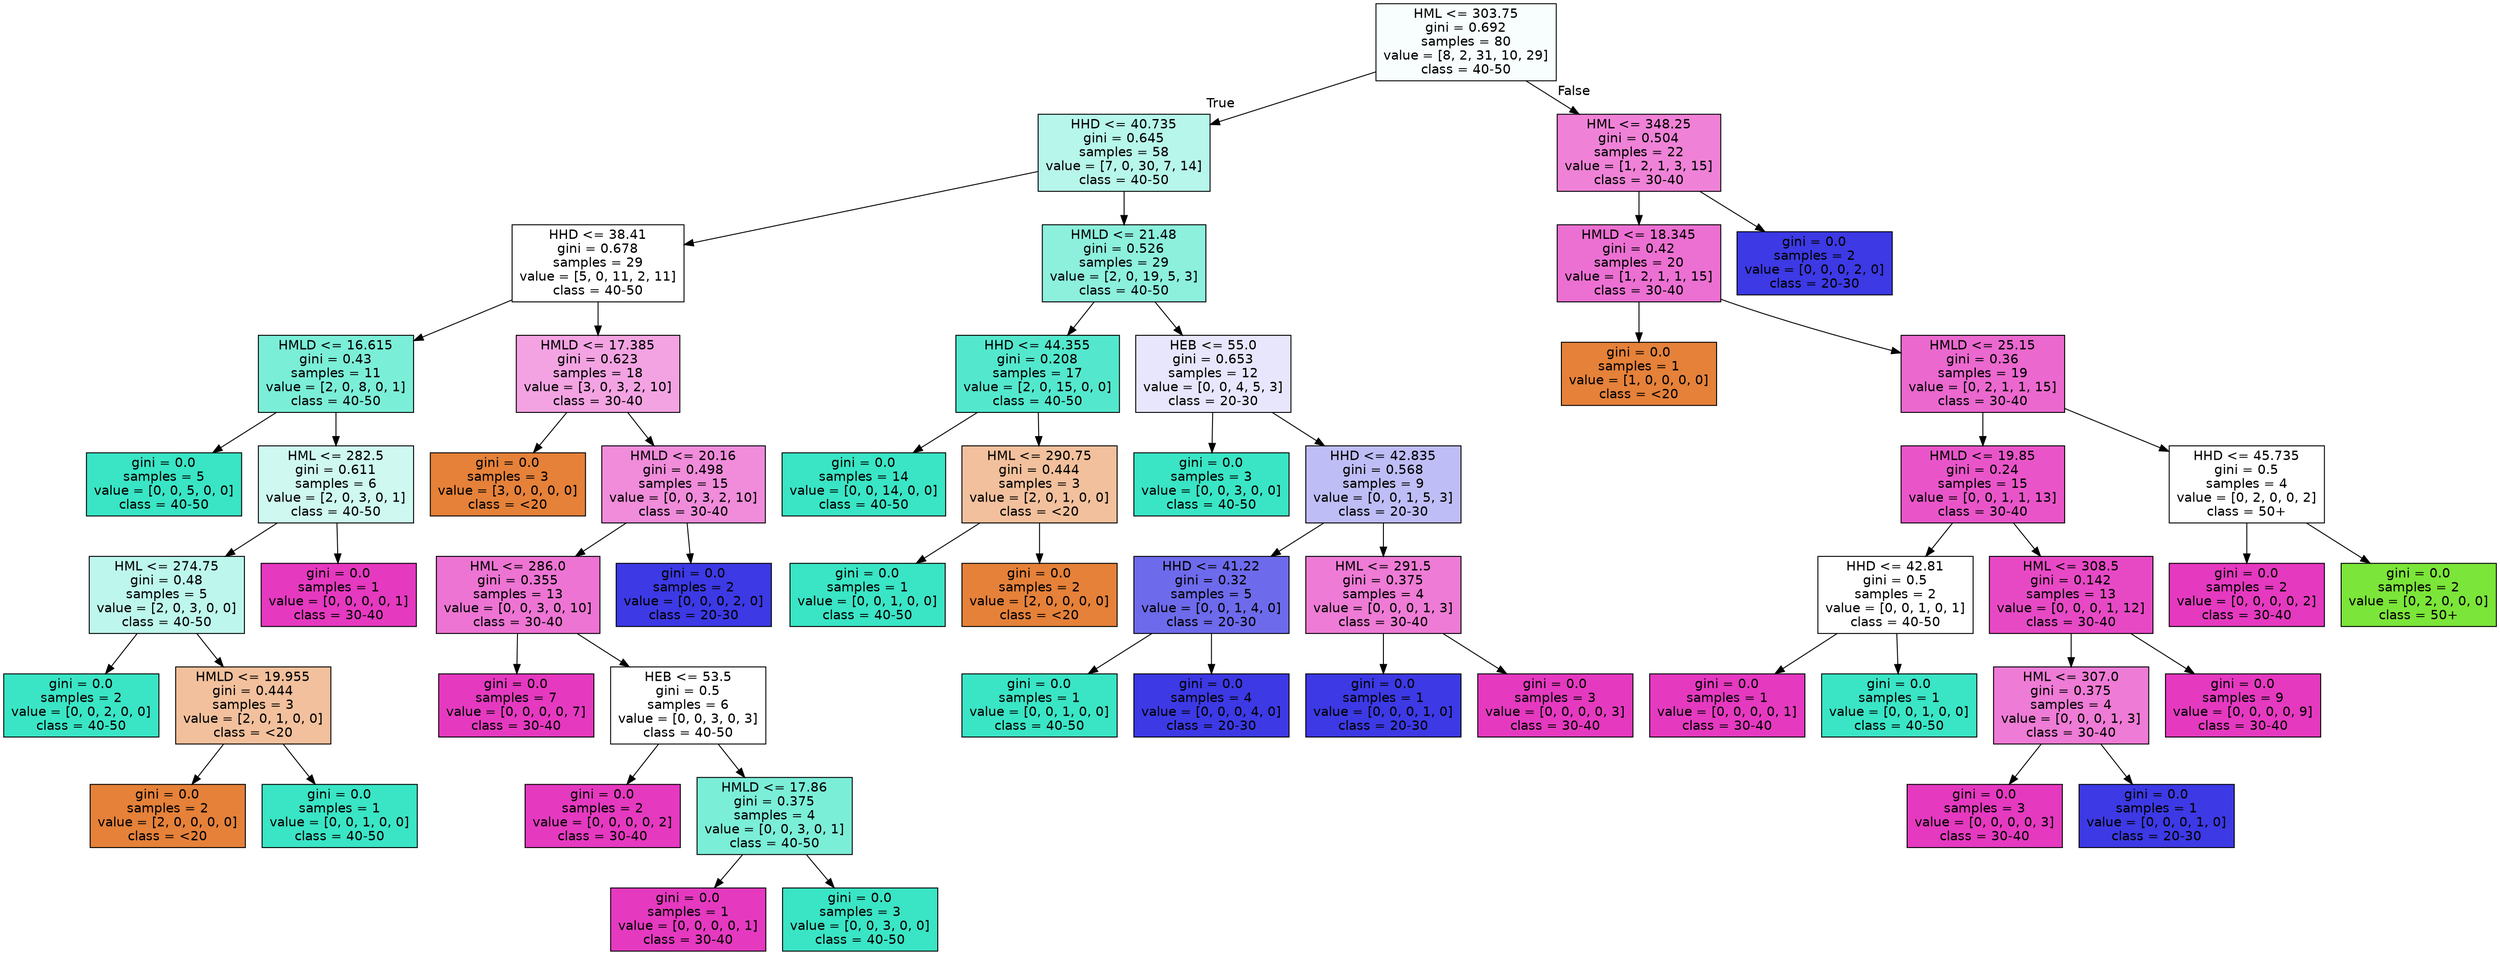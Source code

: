 digraph Tree {
node [shape=box, style="filled", color="black", fontname="helvetica"] ;
edge [fontname="helvetica"] ;
0 [label="HML <= 303.75\ngini = 0.692\nsamples = 80\nvalue = [8, 2, 31, 10, 29]\nclass = 40-50", fillcolor="#f7fefd"] ;
1 [label="HHD <= 40.735\ngini = 0.645\nsamples = 58\nvalue = [7, 0, 30, 7, 14]\nclass = 40-50", fillcolor="#b7f6ea"] ;
0 -> 1 [labeldistance=2.5, labelangle=45, headlabel="True"] ;
2 [label="HHD <= 38.41\ngini = 0.678\nsamples = 29\nvalue = [5, 0, 11, 2, 11]\nclass = 40-50", fillcolor="#ffffff"] ;
1 -> 2 ;
3 [label="HMLD <= 16.615\ngini = 0.43\nsamples = 11\nvalue = [2, 0, 8, 0, 1]\nclass = 40-50", fillcolor="#7beed8"] ;
2 -> 3 ;
4 [label="gini = 0.0\nsamples = 5\nvalue = [0, 0, 5, 0, 0]\nclass = 40-50", fillcolor="#39e5c5"] ;
3 -> 4 ;
5 [label="HML <= 282.5\ngini = 0.611\nsamples = 6\nvalue = [2, 0, 3, 0, 1]\nclass = 40-50", fillcolor="#cef8f0"] ;
3 -> 5 ;
6 [label="HML <= 274.75\ngini = 0.48\nsamples = 5\nvalue = [2, 0, 3, 0, 0]\nclass = 40-50", fillcolor="#bdf6ec"] ;
5 -> 6 ;
7 [label="gini = 0.0\nsamples = 2\nvalue = [0, 0, 2, 0, 0]\nclass = 40-50", fillcolor="#39e5c5"] ;
6 -> 7 ;
8 [label="HMLD <= 19.955\ngini = 0.444\nsamples = 3\nvalue = [2, 0, 1, 0, 0]\nclass = <20", fillcolor="#f2c09c"] ;
6 -> 8 ;
9 [label="gini = 0.0\nsamples = 2\nvalue = [2, 0, 0, 0, 0]\nclass = <20", fillcolor="#e58139"] ;
8 -> 9 ;
10 [label="gini = 0.0\nsamples = 1\nvalue = [0, 0, 1, 0, 0]\nclass = 40-50", fillcolor="#39e5c5"] ;
8 -> 10 ;
11 [label="gini = 0.0\nsamples = 1\nvalue = [0, 0, 0, 0, 1]\nclass = 30-40", fillcolor="#e539c0"] ;
5 -> 11 ;
12 [label="HMLD <= 17.385\ngini = 0.623\nsamples = 18\nvalue = [3, 0, 3, 2, 10]\nclass = 30-40", fillcolor="#f3a3e2"] ;
2 -> 12 ;
13 [label="gini = 0.0\nsamples = 3\nvalue = [3, 0, 0, 0, 0]\nclass = <20", fillcolor="#e58139"] ;
12 -> 13 ;
14 [label="HMLD <= 20.16\ngini = 0.498\nsamples = 15\nvalue = [0, 0, 3, 2, 10]\nclass = 30-40", fillcolor="#f08cda"] ;
12 -> 14 ;
15 [label="HML <= 286.0\ngini = 0.355\nsamples = 13\nvalue = [0, 0, 3, 0, 10]\nclass = 30-40", fillcolor="#ed74d3"] ;
14 -> 15 ;
16 [label="gini = 0.0\nsamples = 7\nvalue = [0, 0, 0, 0, 7]\nclass = 30-40", fillcolor="#e539c0"] ;
15 -> 16 ;
17 [label="HEB <= 53.5\ngini = 0.5\nsamples = 6\nvalue = [0, 0, 3, 0, 3]\nclass = 40-50", fillcolor="#ffffff"] ;
15 -> 17 ;
18 [label="gini = 0.0\nsamples = 2\nvalue = [0, 0, 0, 0, 2]\nclass = 30-40", fillcolor="#e539c0"] ;
17 -> 18 ;
19 [label="HMLD <= 17.86\ngini = 0.375\nsamples = 4\nvalue = [0, 0, 3, 0, 1]\nclass = 40-50", fillcolor="#7beed8"] ;
17 -> 19 ;
20 [label="gini = 0.0\nsamples = 1\nvalue = [0, 0, 0, 0, 1]\nclass = 30-40", fillcolor="#e539c0"] ;
19 -> 20 ;
21 [label="gini = 0.0\nsamples = 3\nvalue = [0, 0, 3, 0, 0]\nclass = 40-50", fillcolor="#39e5c5"] ;
19 -> 21 ;
22 [label="gini = 0.0\nsamples = 2\nvalue = [0, 0, 0, 2, 0]\nclass = 20-30", fillcolor="#3c39e5"] ;
14 -> 22 ;
23 [label="HMLD <= 21.48\ngini = 0.526\nsamples = 29\nvalue = [2, 0, 19, 5, 3]\nclass = 40-50", fillcolor="#8cf0dd"] ;
1 -> 23 ;
24 [label="HHD <= 44.355\ngini = 0.208\nsamples = 17\nvalue = [2, 0, 15, 0, 0]\nclass = 40-50", fillcolor="#53e8cd"] ;
23 -> 24 ;
25 [label="gini = 0.0\nsamples = 14\nvalue = [0, 0, 14, 0, 0]\nclass = 40-50", fillcolor="#39e5c5"] ;
24 -> 25 ;
26 [label="HML <= 290.75\ngini = 0.444\nsamples = 3\nvalue = [2, 0, 1, 0, 0]\nclass = <20", fillcolor="#f2c09c"] ;
24 -> 26 ;
27 [label="gini = 0.0\nsamples = 1\nvalue = [0, 0, 1, 0, 0]\nclass = 40-50", fillcolor="#39e5c5"] ;
26 -> 27 ;
28 [label="gini = 0.0\nsamples = 2\nvalue = [2, 0, 0, 0, 0]\nclass = <20", fillcolor="#e58139"] ;
26 -> 28 ;
29 [label="HEB <= 55.0\ngini = 0.653\nsamples = 12\nvalue = [0, 0, 4, 5, 3]\nclass = 20-30", fillcolor="#e7e6fc"] ;
23 -> 29 ;
30 [label="gini = 0.0\nsamples = 3\nvalue = [0, 0, 3, 0, 0]\nclass = 40-50", fillcolor="#39e5c5"] ;
29 -> 30 ;
31 [label="HHD <= 42.835\ngini = 0.568\nsamples = 9\nvalue = [0, 0, 1, 5, 3]\nclass = 20-30", fillcolor="#bebdf6"] ;
29 -> 31 ;
32 [label="HHD <= 41.22\ngini = 0.32\nsamples = 5\nvalue = [0, 0, 1, 4, 0]\nclass = 20-30", fillcolor="#6d6aec"] ;
31 -> 32 ;
33 [label="gini = 0.0\nsamples = 1\nvalue = [0, 0, 1, 0, 0]\nclass = 40-50", fillcolor="#39e5c5"] ;
32 -> 33 ;
34 [label="gini = 0.0\nsamples = 4\nvalue = [0, 0, 0, 4, 0]\nclass = 20-30", fillcolor="#3c39e5"] ;
32 -> 34 ;
35 [label="HML <= 291.5\ngini = 0.375\nsamples = 4\nvalue = [0, 0, 0, 1, 3]\nclass = 30-40", fillcolor="#ee7bd5"] ;
31 -> 35 ;
36 [label="gini = 0.0\nsamples = 1\nvalue = [0, 0, 0, 1, 0]\nclass = 20-30", fillcolor="#3c39e5"] ;
35 -> 36 ;
37 [label="gini = 0.0\nsamples = 3\nvalue = [0, 0, 0, 0, 3]\nclass = 30-40", fillcolor="#e539c0"] ;
35 -> 37 ;
38 [label="HML <= 348.25\ngini = 0.504\nsamples = 22\nvalue = [1, 2, 1, 3, 15]\nclass = 30-40", fillcolor="#ef82d7"] ;
0 -> 38 [labeldistance=2.5, labelangle=-45, headlabel="False"] ;
39 [label="HMLD <= 18.345\ngini = 0.42\nsamples = 20\nvalue = [1, 2, 1, 1, 15]\nclass = 30-40", fillcolor="#ec70d2"] ;
38 -> 39 ;
40 [label="gini = 0.0\nsamples = 1\nvalue = [1, 0, 0, 0, 0]\nclass = <20", fillcolor="#e58139"] ;
39 -> 40 ;
41 [label="HMLD <= 25.15\ngini = 0.36\nsamples = 19\nvalue = [0, 2, 1, 1, 15]\nclass = 30-40", fillcolor="#eb68cf"] ;
39 -> 41 ;
42 [label="HMLD <= 19.85\ngini = 0.24\nsamples = 15\nvalue = [0, 0, 1, 1, 13]\nclass = 30-40", fillcolor="#e955c9"] ;
41 -> 42 ;
43 [label="HHD <= 42.81\ngini = 0.5\nsamples = 2\nvalue = [0, 0, 1, 0, 1]\nclass = 40-50", fillcolor="#ffffff"] ;
42 -> 43 ;
44 [label="gini = 0.0\nsamples = 1\nvalue = [0, 0, 0, 0, 1]\nclass = 30-40", fillcolor="#e539c0"] ;
43 -> 44 ;
45 [label="gini = 0.0\nsamples = 1\nvalue = [0, 0, 1, 0, 0]\nclass = 40-50", fillcolor="#39e5c5"] ;
43 -> 45 ;
46 [label="HML <= 308.5\ngini = 0.142\nsamples = 13\nvalue = [0, 0, 0, 1, 12]\nclass = 30-40", fillcolor="#e749c5"] ;
42 -> 46 ;
47 [label="HML <= 307.0\ngini = 0.375\nsamples = 4\nvalue = [0, 0, 0, 1, 3]\nclass = 30-40", fillcolor="#ee7bd5"] ;
46 -> 47 ;
48 [label="gini = 0.0\nsamples = 3\nvalue = [0, 0, 0, 0, 3]\nclass = 30-40", fillcolor="#e539c0"] ;
47 -> 48 ;
49 [label="gini = 0.0\nsamples = 1\nvalue = [0, 0, 0, 1, 0]\nclass = 20-30", fillcolor="#3c39e5"] ;
47 -> 49 ;
50 [label="gini = 0.0\nsamples = 9\nvalue = [0, 0, 0, 0, 9]\nclass = 30-40", fillcolor="#e539c0"] ;
46 -> 50 ;
51 [label="HHD <= 45.735\ngini = 0.5\nsamples = 4\nvalue = [0, 2, 0, 0, 2]\nclass = 50+", fillcolor="#ffffff"] ;
41 -> 51 ;
52 [label="gini = 0.0\nsamples = 2\nvalue = [0, 0, 0, 0, 2]\nclass = 30-40", fillcolor="#e539c0"] ;
51 -> 52 ;
53 [label="gini = 0.0\nsamples = 2\nvalue = [0, 2, 0, 0, 0]\nclass = 50+", fillcolor="#7be539"] ;
51 -> 53 ;
54 [label="gini = 0.0\nsamples = 2\nvalue = [0, 0, 0, 2, 0]\nclass = 20-30", fillcolor="#3c39e5"] ;
38 -> 54 ;
}
